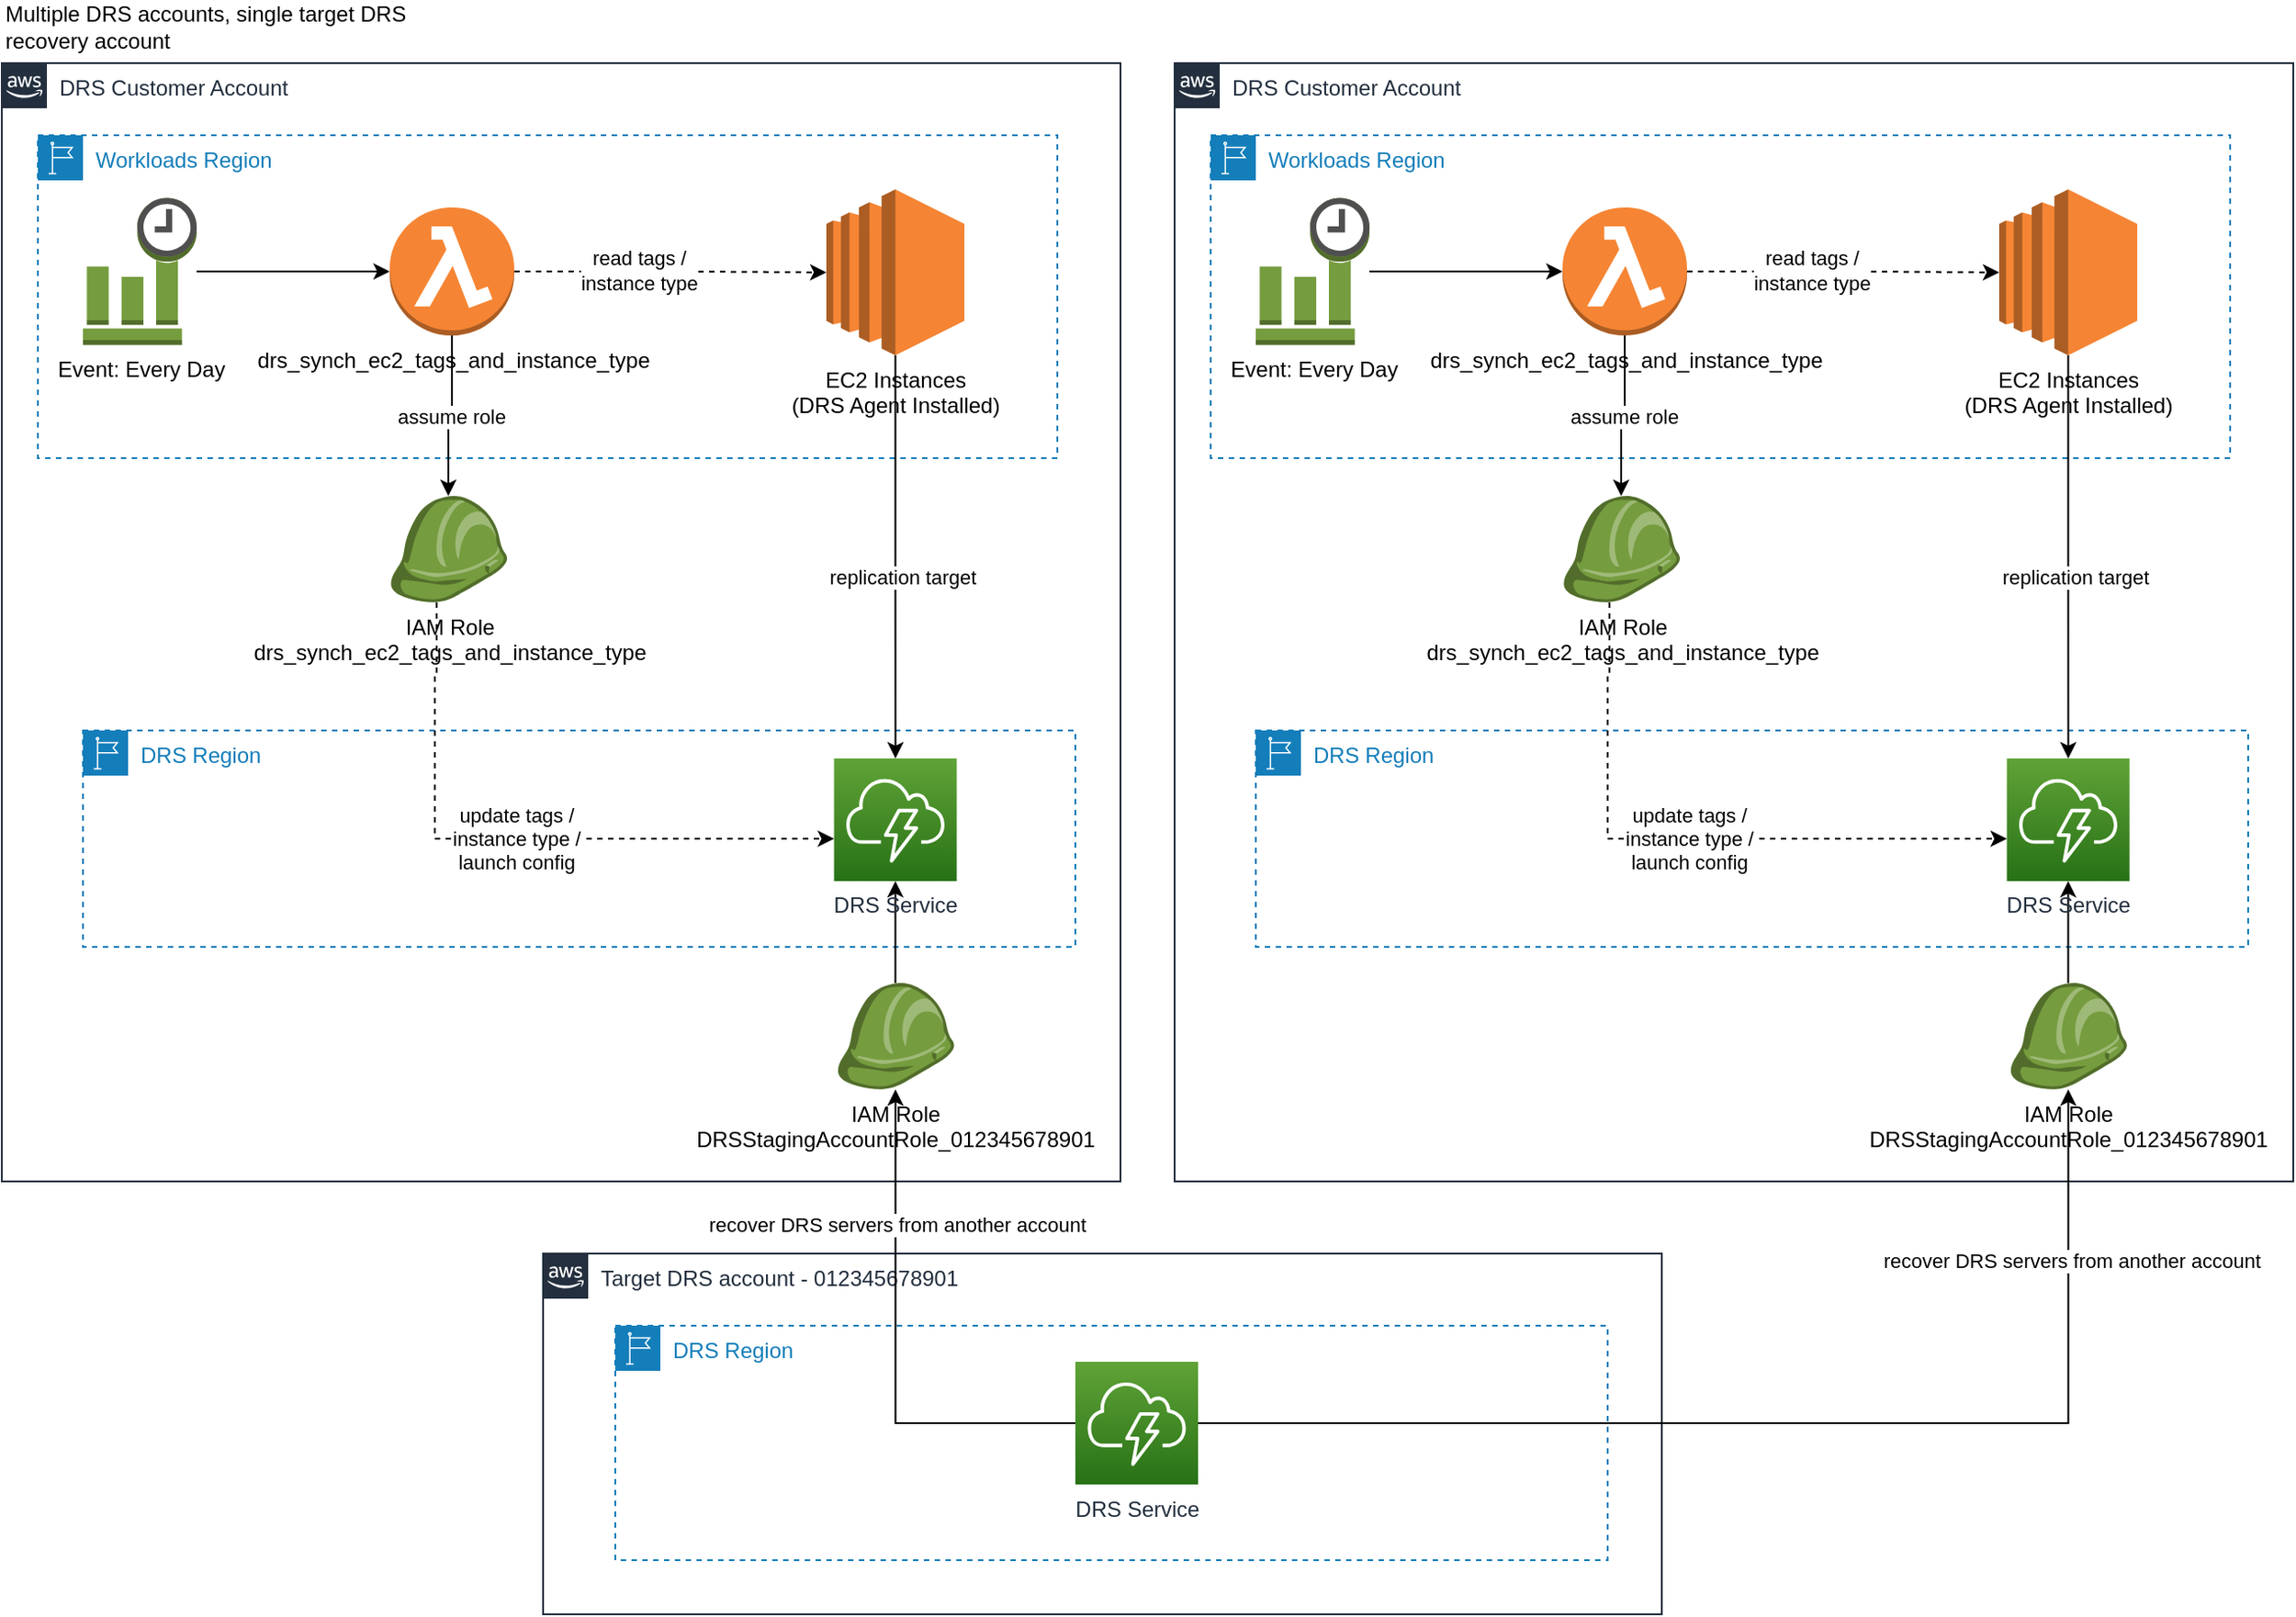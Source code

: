 <mxfile version="14.5.1" type="device"><diagram id="q4UnsAUHR2eg1v5_AYPl" name="Page-1"><mxGraphModel dx="1107" dy="945" grid="1" gridSize="10" guides="1" tooltips="1" connect="1" arrows="1" fold="1" page="1" pageScale="1" pageWidth="850" pageHeight="1100" math="0" shadow="0"><root><mxCell id="0"/><mxCell id="1" value="Account" parent="0"/><mxCell id="JvyPhEB-feVGAo8YUjbW-16" value="Target DRS account - 012345678901" style="points=[[0,0],[0.25,0],[0.5,0],[0.75,0],[1,0],[1,0.25],[1,0.5],[1,0.75],[1,1],[0.75,1],[0.5,1],[0.25,1],[0,1],[0,0.75],[0,0.5],[0,0.25]];outlineConnect=0;gradientColor=none;html=1;whiteSpace=wrap;fontSize=12;fontStyle=0;shape=mxgraph.aws4.group;grIcon=mxgraph.aws4.group_aws_cloud_alt;strokeColor=#232F3E;fillColor=none;verticalAlign=top;align=left;spacingLeft=30;fontColor=#232F3E;dashed=0;" parent="1" vertex="1"><mxGeometry x="400" y="940" width="620" height="200" as="geometry"/></mxCell><mxCell id="62z3DJhVKgA8J61ppzj2-2" value="DRS Customer Account" style="points=[[0,0],[0.25,0],[0.5,0],[0.75,0],[1,0],[1,0.25],[1,0.5],[1,0.75],[1,1],[0.75,1],[0.5,1],[0.25,1],[0,1],[0,0.75],[0,0.5],[0,0.25]];outlineConnect=0;gradientColor=none;html=1;whiteSpace=wrap;fontSize=12;fontStyle=0;shape=mxgraph.aws4.group;grIcon=mxgraph.aws4.group_aws_cloud_alt;strokeColor=#232F3E;fillColor=none;verticalAlign=top;align=left;spacingLeft=30;fontColor=#232F3E;dashed=0;" parent="1" vertex="1"><mxGeometry x="100" y="280" width="620" height="620" as="geometry"/></mxCell><mxCell id="w95-DmfVFg1bIKCz9T4T-26" value="Workloads Region" style="points=[[0,0],[0.25,0],[0.5,0],[0.75,0],[1,0],[1,0.25],[1,0.5],[1,0.75],[1,1],[0.75,1],[0.5,1],[0.25,1],[0,1],[0,0.75],[0,0.5],[0,0.25]];outlineConnect=0;gradientColor=none;html=1;whiteSpace=wrap;fontSize=12;fontStyle=0;shape=mxgraph.aws4.group;grIcon=mxgraph.aws4.group_region;strokeColor=#147EBA;fillColor=none;verticalAlign=top;align=left;spacingLeft=30;fontColor=#147EBA;dashed=1;" parent="1" vertex="1"><mxGeometry x="120" y="320" width="565" height="179" as="geometry"/></mxCell><mxCell id="w95-DmfVFg1bIKCz9T4T-27" style="edgeStyle=orthogonalEdgeStyle;rounded=0;orthogonalLoop=1;jettySize=auto;html=1;dashed=1;" parent="1" source="w95-DmfVFg1bIKCz9T4T-29" target="w95-DmfVFg1bIKCz9T4T-32" edge="1"><mxGeometry relative="1" as="geometry"/></mxCell><mxCell id="w95-DmfVFg1bIKCz9T4T-28" value="read tags /&lt;br&gt;instance type" style="edgeLabel;html=1;align=center;verticalAlign=middle;resizable=0;points=[];" parent="w95-DmfVFg1bIKCz9T4T-27" vertex="1" connectable="0"><mxGeometry x="-0.205" y="1" relative="1" as="geometry"><mxPoint as="offset"/></mxGeometry></mxCell><mxCell id="w95-DmfVFg1bIKCz9T4T-29" value="drs_synch_ec2_tags_and_instance_type" style="outlineConnect=0;dashed=0;verticalLabelPosition=bottom;verticalAlign=top;align=center;html=1;shape=mxgraph.aws3.lambda_function;fillColor=#F58534;gradientColor=none;" parent="1" vertex="1"><mxGeometry x="315" y="360" width="69" height="71" as="geometry"/></mxCell><mxCell id="w95-DmfVFg1bIKCz9T4T-30" style="edgeStyle=orthogonalEdgeStyle;rounded=0;orthogonalLoop=1;jettySize=auto;html=1;" parent="1" source="w95-DmfVFg1bIKCz9T4T-31" target="w95-DmfVFg1bIKCz9T4T-29" edge="1"><mxGeometry relative="1" as="geometry"/></mxCell><mxCell id="w95-DmfVFg1bIKCz9T4T-31" value="Event: Every Day" style="outlineConnect=0;dashed=0;verticalLabelPosition=bottom;verticalAlign=top;align=center;html=1;shape=mxgraph.aws3.event_time_based;fillColor=#759C3E;gradientColor=none;" parent="1" vertex="1"><mxGeometry x="145" y="354.75" width="63" height="81.5" as="geometry"/></mxCell><mxCell id="w95-DmfVFg1bIKCz9T4T-32" value="EC2 Instances&lt;br&gt;(DRS Agent Installed)" style="outlineConnect=0;dashed=0;verticalLabelPosition=bottom;verticalAlign=top;align=center;html=1;shape=mxgraph.aws3.ec2;fillColor=#F58534;gradientColor=none;" parent="1" vertex="1"><mxGeometry x="557" y="350" width="76.5" height="92" as="geometry"/></mxCell><mxCell id="JvyPhEB-feVGAo8YUjbW-18" value="DRS Region" style="points=[[0,0],[0.25,0],[0.5,0],[0.75,0],[1,0],[1,0.25],[1,0.5],[1,0.75],[1,1],[0.75,1],[0.5,1],[0.25,1],[0,1],[0,0.75],[0,0.5],[0,0.25]];outlineConnect=0;gradientColor=none;html=1;whiteSpace=wrap;fontSize=12;fontStyle=0;shape=mxgraph.aws4.group;grIcon=mxgraph.aws4.group_region;strokeColor=#147EBA;fillColor=none;verticalAlign=top;align=left;spacingLeft=30;fontColor=#147EBA;dashed=1;" parent="1" vertex="1"><mxGeometry x="145" y="650" width="550" height="120" as="geometry"/></mxCell><mxCell id="JvyPhEB-feVGAo8YUjbW-22" style="edgeStyle=orthogonalEdgeStyle;rounded=0;orthogonalLoop=1;jettySize=auto;html=1;" parent="1" source="JvyPhEB-feVGAo8YUjbW-20" target="62z3DJhVKgA8J61ppzj2-6" edge="1"><mxGeometry relative="1" as="geometry"/></mxCell><mxCell id="JvyPhEB-feVGAo8YUjbW-20" value="IAM Role&lt;br&gt;DRSStagingAccountRole_012345678901" style="outlineConnect=0;dashed=0;verticalLabelPosition=bottom;verticalAlign=top;align=center;html=1;shape=mxgraph.aws3.role;fillColor=#759C3E;gradientColor=none;" parent="1" vertex="1"><mxGeometry x="562.75" y="790" width="65" height="59" as="geometry"/></mxCell><mxCell id="JvyPhEB-feVGAo8YUjbW-21" style="edgeStyle=orthogonalEdgeStyle;rounded=0;orthogonalLoop=1;jettySize=auto;html=1;" parent="1" source="JvyPhEB-feVGAo8YUjbW-19" target="JvyPhEB-feVGAo8YUjbW-20" edge="1"><mxGeometry relative="1" as="geometry"/></mxCell><mxCell id="JvyPhEB-feVGAo8YUjbW-23" value="recover DRS servers from another account" style="edgeLabel;html=1;align=center;verticalAlign=middle;resizable=0;points=[];" parent="JvyPhEB-feVGAo8YUjbW-21" vertex="1" connectable="0"><mxGeometry x="0.473" relative="1" as="geometry"><mxPoint as="offset"/></mxGeometry></mxCell><mxCell id="JvyPhEB-feVGAo8YUjbW-24" value="DRS Customer Account" style="points=[[0,0],[0.25,0],[0.5,0],[0.75,0],[1,0],[1,0.25],[1,0.5],[1,0.75],[1,1],[0.75,1],[0.5,1],[0.25,1],[0,1],[0,0.75],[0,0.5],[0,0.25]];outlineConnect=0;gradientColor=none;html=1;whiteSpace=wrap;fontSize=12;fontStyle=0;shape=mxgraph.aws4.group;grIcon=mxgraph.aws4.group_aws_cloud_alt;strokeColor=#232F3E;fillColor=none;verticalAlign=top;align=left;spacingLeft=30;fontColor=#232F3E;dashed=0;" parent="1" vertex="1"><mxGeometry x="750" y="280" width="620" height="620" as="geometry"/></mxCell><mxCell id="JvyPhEB-feVGAo8YUjbW-25" value="Workloads Region" style="points=[[0,0],[0.25,0],[0.5,0],[0.75,0],[1,0],[1,0.25],[1,0.5],[1,0.75],[1,1],[0.75,1],[0.5,1],[0.25,1],[0,1],[0,0.75],[0,0.5],[0,0.25]];outlineConnect=0;gradientColor=none;html=1;whiteSpace=wrap;fontSize=12;fontStyle=0;shape=mxgraph.aws4.group;grIcon=mxgraph.aws4.group_region;strokeColor=#147EBA;fillColor=none;verticalAlign=top;align=left;spacingLeft=30;fontColor=#147EBA;dashed=1;" parent="1" vertex="1"><mxGeometry x="770" y="320" width="565" height="179" as="geometry"/></mxCell><mxCell id="JvyPhEB-feVGAo8YUjbW-26" style="edgeStyle=orthogonalEdgeStyle;rounded=0;orthogonalLoop=1;jettySize=auto;html=1;dashed=1;" parent="1" source="JvyPhEB-feVGAo8YUjbW-28" target="JvyPhEB-feVGAo8YUjbW-31" edge="1"><mxGeometry relative="1" as="geometry"/></mxCell><mxCell id="JvyPhEB-feVGAo8YUjbW-27" value="read tags /&lt;br&gt;instance type" style="edgeLabel;html=1;align=center;verticalAlign=middle;resizable=0;points=[];" parent="JvyPhEB-feVGAo8YUjbW-26" vertex="1" connectable="0"><mxGeometry x="-0.205" y="1" relative="1" as="geometry"><mxPoint as="offset"/></mxGeometry></mxCell><mxCell id="JvyPhEB-feVGAo8YUjbW-28" value="drs_synch_ec2_tags_and_instance_type" style="outlineConnect=0;dashed=0;verticalLabelPosition=bottom;verticalAlign=top;align=center;html=1;shape=mxgraph.aws3.lambda_function;fillColor=#F58534;gradientColor=none;" parent="1" vertex="1"><mxGeometry x="965" y="360" width="69" height="71" as="geometry"/></mxCell><mxCell id="JvyPhEB-feVGAo8YUjbW-29" style="edgeStyle=orthogonalEdgeStyle;rounded=0;orthogonalLoop=1;jettySize=auto;html=1;" parent="1" source="JvyPhEB-feVGAo8YUjbW-30" target="JvyPhEB-feVGAo8YUjbW-28" edge="1"><mxGeometry relative="1" as="geometry"/></mxCell><mxCell id="JvyPhEB-feVGAo8YUjbW-30" value="Event: Every Day" style="outlineConnect=0;dashed=0;verticalLabelPosition=bottom;verticalAlign=top;align=center;html=1;shape=mxgraph.aws3.event_time_based;fillColor=#759C3E;gradientColor=none;" parent="1" vertex="1"><mxGeometry x="795" y="354.75" width="63" height="81.5" as="geometry"/></mxCell><mxCell id="JvyPhEB-feVGAo8YUjbW-31" value="EC2 Instances&lt;br&gt;(DRS Agent Installed)" style="outlineConnect=0;dashed=0;verticalLabelPosition=bottom;verticalAlign=top;align=center;html=1;shape=mxgraph.aws3.ec2;fillColor=#F58534;gradientColor=none;" parent="1" vertex="1"><mxGeometry x="1207" y="350" width="76.5" height="92" as="geometry"/></mxCell><mxCell id="JvyPhEB-feVGAo8YUjbW-32" value="DRS Region" style="points=[[0,0],[0.25,0],[0.5,0],[0.75,0],[1,0],[1,0.25],[1,0.5],[1,0.75],[1,1],[0.75,1],[0.5,1],[0.25,1],[0,1],[0,0.75],[0,0.5],[0,0.25]];outlineConnect=0;gradientColor=none;html=1;whiteSpace=wrap;fontSize=12;fontStyle=0;shape=mxgraph.aws4.group;grIcon=mxgraph.aws4.group_region;strokeColor=#147EBA;fillColor=none;verticalAlign=top;align=left;spacingLeft=30;fontColor=#147EBA;dashed=1;" parent="1" vertex="1"><mxGeometry x="795" y="650" width="550" height="120" as="geometry"/></mxCell><mxCell id="JvyPhEB-feVGAo8YUjbW-33" style="edgeStyle=orthogonalEdgeStyle;rounded=0;orthogonalLoop=1;jettySize=auto;html=1;" parent="1" source="JvyPhEB-feVGAo8YUjbW-34" target="JvyPhEB-feVGAo8YUjbW-35" edge="1"><mxGeometry relative="1" as="geometry"/></mxCell><mxCell id="JvyPhEB-feVGAo8YUjbW-34" value="IAM Role&lt;br&gt;DRSStagingAccountRole_012345678901" style="outlineConnect=0;dashed=0;verticalLabelPosition=bottom;verticalAlign=top;align=center;html=1;shape=mxgraph.aws3.role;fillColor=#759C3E;gradientColor=none;" parent="1" vertex="1"><mxGeometry x="1212.75" y="790" width="65" height="59" as="geometry"/></mxCell><mxCell id="JvyPhEB-feVGAo8YUjbW-35" value="DRS Service" style="points=[[0,0,0],[0.25,0,0],[0.5,0,0],[0.75,0,0],[1,0,0],[0,1,0],[0.25,1,0],[0.5,1,0],[0.75,1,0],[1,1,0],[0,0.25,0],[0,0.5,0],[0,0.75,0],[1,0.25,0],[1,0.5,0],[1,0.75,0]];outlineConnect=0;fontColor=#232F3E;gradientColor=#60A337;gradientDirection=north;fillColor=#277116;strokeColor=#ffffff;dashed=0;verticalLabelPosition=bottom;verticalAlign=top;align=center;html=1;fontSize=12;fontStyle=0;aspect=fixed;shape=mxgraph.aws4.resourceIcon;resIcon=mxgraph.aws4.cloudendure_disaster_recovery;" parent="1" vertex="1"><mxGeometry x="1211.25" y="665.47" width="68" height="68" as="geometry"/></mxCell><mxCell id="JvyPhEB-feVGAo8YUjbW-36" value="update tags /&lt;br&gt;instance type /&lt;br&gt;launch config" style="edgeStyle=orthogonalEdgeStyle;rounded=0;orthogonalLoop=1;jettySize=auto;html=1;dashed=1;exitX=0.4;exitY=1;exitDx=0;exitDy=0;exitPerimeter=0;" parent="1" source="JvyPhEB-feVGAo8YUjbW-37" target="JvyPhEB-feVGAo8YUjbW-35" edge="1"><mxGeometry relative="1" as="geometry"><mxPoint x="1030" y="620.003" as="sourcePoint"/><Array as="points"><mxPoint x="991" y="620"/><mxPoint x="990" y="620"/><mxPoint x="990" y="710"/></Array></mxGeometry></mxCell><mxCell id="JvyPhEB-feVGAo8YUjbW-37" value="IAM Role&lt;br&gt;drs_synch_ec2_tags_and_instance_type" style="outlineConnect=0;dashed=0;verticalLabelPosition=bottom;verticalAlign=top;align=center;html=1;shape=mxgraph.aws3.role;fillColor=#759C3E;gradientColor=none;" parent="1" vertex="1"><mxGeometry x="965" y="520" width="65" height="59" as="geometry"/></mxCell><mxCell id="JvyPhEB-feVGAo8YUjbW-38" value="assume role" style="edgeStyle=orthogonalEdgeStyle;rounded=0;orthogonalLoop=1;jettySize=auto;html=1;" parent="1" source="JvyPhEB-feVGAo8YUjbW-28" target="JvyPhEB-feVGAo8YUjbW-37" edge="1"><mxGeometry relative="1" as="geometry"/></mxCell><mxCell id="JvyPhEB-feVGAo8YUjbW-39" style="edgeStyle=orthogonalEdgeStyle;rounded=0;orthogonalLoop=1;jettySize=auto;html=1;" parent="1" source="JvyPhEB-feVGAo8YUjbW-31" target="JvyPhEB-feVGAo8YUjbW-35" edge="1"><mxGeometry relative="1" as="geometry"/></mxCell><mxCell id="JvyPhEB-feVGAo8YUjbW-40" value="replication target" style="edgeLabel;html=1;align=center;verticalAlign=middle;resizable=0;points=[];" parent="JvyPhEB-feVGAo8YUjbW-39" vertex="1" connectable="0"><mxGeometry x="0.098" y="3" relative="1" as="geometry"><mxPoint as="offset"/></mxGeometry></mxCell><mxCell id="JvyPhEB-feVGAo8YUjbW-41" style="edgeStyle=orthogonalEdgeStyle;rounded=0;orthogonalLoop=1;jettySize=auto;html=1;" parent="1" source="JvyPhEB-feVGAo8YUjbW-19" target="JvyPhEB-feVGAo8YUjbW-34" edge="1"><mxGeometry relative="1" as="geometry"/></mxCell><mxCell id="JvyPhEB-feVGAo8YUjbW-42" value="recover DRS servers from another account" style="edgeLabel;html=1;align=center;verticalAlign=middle;resizable=0;points=[];" parent="JvyPhEB-feVGAo8YUjbW-41" vertex="1" connectable="0"><mxGeometry x="0.716" y="-1" relative="1" as="geometry"><mxPoint as="offset"/></mxGeometry></mxCell><mxCell id="62z3DJhVKgA8J61ppzj2-4" value="Region" parent="0"/><mxCell id="62z3DJhVKgA8J61ppzj2-3" value="DRS Region" style="points=[[0,0],[0.25,0],[0.5,0],[0.75,0],[1,0],[1,0.25],[1,0.5],[1,0.75],[1,1],[0.75,1],[0.5,1],[0.25,1],[0,1],[0,0.75],[0,0.5],[0,0.25]];outlineConnect=0;gradientColor=none;html=1;whiteSpace=wrap;fontSize=12;fontStyle=0;shape=mxgraph.aws4.group;grIcon=mxgraph.aws4.group_region;strokeColor=#147EBA;fillColor=none;verticalAlign=top;align=left;spacingLeft=30;fontColor=#147EBA;dashed=1;" parent="62z3DJhVKgA8J61ppzj2-4" vertex="1"><mxGeometry x="440" y="980" width="550" height="130" as="geometry"/></mxCell><mxCell id="62z3DJhVKgA8J61ppzj2-6" value="DRS Service" style="points=[[0,0,0],[0.25,0,0],[0.5,0,0],[0.75,0,0],[1,0,0],[0,1,0],[0.25,1,0],[0.5,1,0],[0.75,1,0],[1,1,0],[0,0.25,0],[0,0.5,0],[0,0.75,0],[1,0.25,0],[1,0.5,0],[1,0.75,0]];outlineConnect=0;fontColor=#232F3E;gradientColor=#60A337;gradientDirection=north;fillColor=#277116;strokeColor=#ffffff;dashed=0;verticalLabelPosition=bottom;verticalAlign=top;align=center;html=1;fontSize=12;fontStyle=0;aspect=fixed;shape=mxgraph.aws4.resourceIcon;resIcon=mxgraph.aws4.cloudendure_disaster_recovery;" parent="62z3DJhVKgA8J61ppzj2-4" vertex="1"><mxGeometry x="561.25" y="665.47" width="68" height="68" as="geometry"/></mxCell><mxCell id="62z3DJhVKgA8J61ppzj2-16" value="update tags /&lt;br&gt;instance type /&lt;br&gt;launch config" style="edgeStyle=orthogonalEdgeStyle;rounded=0;orthogonalLoop=1;jettySize=auto;html=1;dashed=1;exitX=0.4;exitY=1;exitDx=0;exitDy=0;exitPerimeter=0;" parent="62z3DJhVKgA8J61ppzj2-4" source="62z3DJhVKgA8J61ppzj2-14" target="62z3DJhVKgA8J61ppzj2-6" edge="1"><mxGeometry relative="1" as="geometry"><mxPoint x="380" y="620.003" as="sourcePoint"/><Array as="points"><mxPoint x="341" y="620"/><mxPoint x="340" y="620"/><mxPoint x="340" y="710"/></Array></mxGeometry></mxCell><mxCell id="62z3DJhVKgA8J61ppzj2-14" value="IAM Role&lt;br&gt;drs_synch_ec2_tags_and_instance_type" style="outlineConnect=0;dashed=0;verticalLabelPosition=bottom;verticalAlign=top;align=center;html=1;shape=mxgraph.aws3.role;fillColor=#759C3E;gradientColor=none;" parent="62z3DJhVKgA8J61ppzj2-4" vertex="1"><mxGeometry x="315" y="520" width="65" height="59" as="geometry"/></mxCell><mxCell id="62z3DJhVKgA8J61ppzj2-19" value="Multiple DRS accounts, single target DRS recovery account" style="text;html=1;strokeColor=none;fillColor=none;align=left;verticalAlign=middle;whiteSpace=wrap;rounded=0;" parent="62z3DJhVKgA8J61ppzj2-4" vertex="1"><mxGeometry x="100" y="250" width="260" height="20" as="geometry"/></mxCell><mxCell id="w95-DmfVFg1bIKCz9T4T-35" value="assume role" style="edgeStyle=orthogonalEdgeStyle;rounded=0;orthogonalLoop=1;jettySize=auto;html=1;" parent="62z3DJhVKgA8J61ppzj2-4" source="w95-DmfVFg1bIKCz9T4T-29" target="62z3DJhVKgA8J61ppzj2-14" edge="1"><mxGeometry relative="1" as="geometry"/></mxCell><mxCell id="w95-DmfVFg1bIKCz9T4T-36" style="edgeStyle=orthogonalEdgeStyle;rounded=0;orthogonalLoop=1;jettySize=auto;html=1;" parent="62z3DJhVKgA8J61ppzj2-4" source="w95-DmfVFg1bIKCz9T4T-32" target="62z3DJhVKgA8J61ppzj2-6" edge="1"><mxGeometry relative="1" as="geometry"/></mxCell><mxCell id="w95-DmfVFg1bIKCz9T4T-37" value="replication target" style="edgeLabel;html=1;align=center;verticalAlign=middle;resizable=0;points=[];" parent="w95-DmfVFg1bIKCz9T4T-36" vertex="1" connectable="0"><mxGeometry x="0.098" y="3" relative="1" as="geometry"><mxPoint as="offset"/></mxGeometry></mxCell><mxCell id="JvyPhEB-feVGAo8YUjbW-19" value="DRS Service" style="points=[[0,0,0],[0.25,0,0],[0.5,0,0],[0.75,0,0],[1,0,0],[0,1,0],[0.25,1,0],[0.5,1,0],[0.75,1,0],[1,1,0],[0,0.25,0],[0,0.5,0],[0,0.75,0],[1,0.25,0],[1,0.5,0],[1,0.75,0]];outlineConnect=0;fontColor=#232F3E;gradientColor=#60A337;gradientDirection=north;fillColor=#277116;strokeColor=#ffffff;dashed=0;verticalLabelPosition=bottom;verticalAlign=top;align=center;html=1;fontSize=12;fontStyle=0;aspect=fixed;shape=mxgraph.aws4.resourceIcon;resIcon=mxgraph.aws4.cloudendure_disaster_recovery;" parent="62z3DJhVKgA8J61ppzj2-4" vertex="1"><mxGeometry x="695" y="1000" width="68" height="68" as="geometry"/></mxCell></root></mxGraphModel></diagram></mxfile>